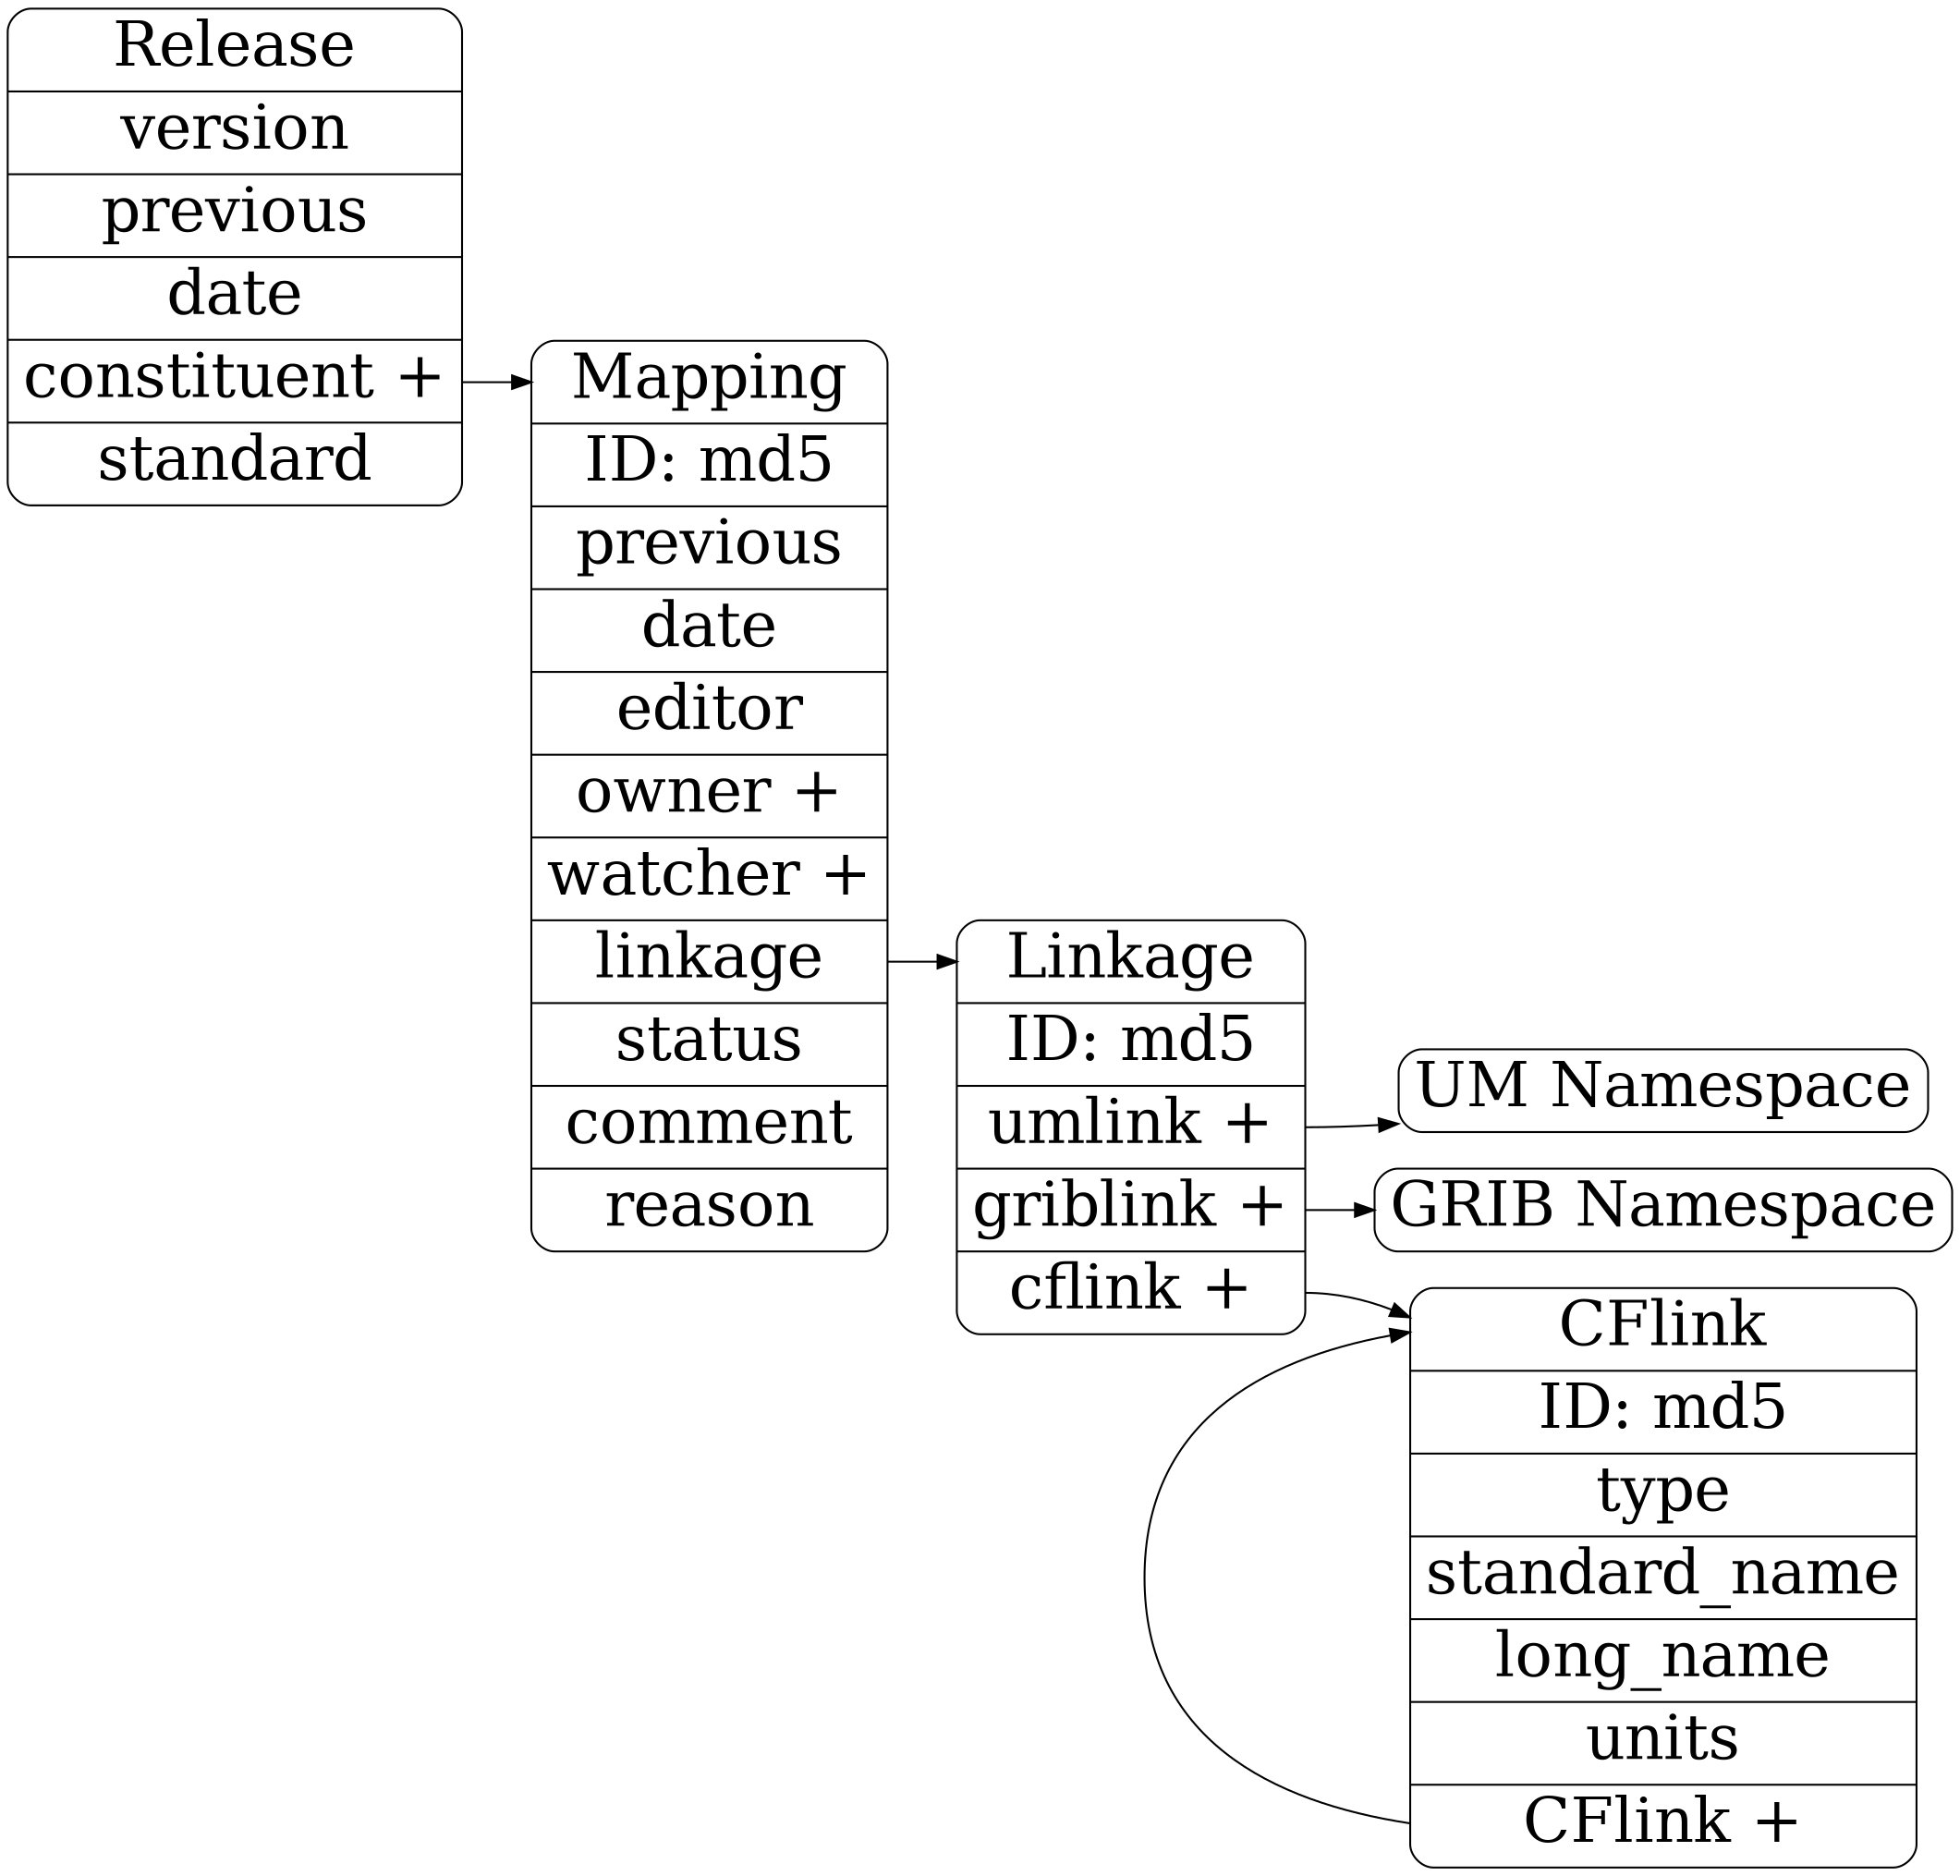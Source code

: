 digraph records {

## basic setup 

   	rankdir = LR;
        node [
        fontsize = 32,
        shape = Mrecord
        ];

        edge [
        fontsize = 24
        ];

## class definitions

   	cflink [
	label = "<title> CFlink |ID: md5 |<type>type |<sn>standard_name |<ln>long_name |<units>units|<cflink>CFlink + "
	];

        linkage [
	label = "<title> Linkage |ID: md5 |<umlink>umlink + |<griblink>griblink + |<cflink>cflink + "
	];

	mapping [
	label = "<title> Mapping |ID: md5 |previous |date |editor |owner + |watcher + |<plink>linkage |status |comment |reason "
	];

	release [
	label = "<title> Release |version|previous|date|<con>constituent + |standard"
	];


	um [
	label = "UM Namespace"
	];

	grib [
	label = "GRIB Namespace"
	];



## relations

	mapping:plink -> linkage:title;

	release:con -> mapping:title

	linkage:umlink -> um

	linkage:griblink -> grib

	linkage:cflink -> cflink

	cflink:cflink -> cflink:title 

}